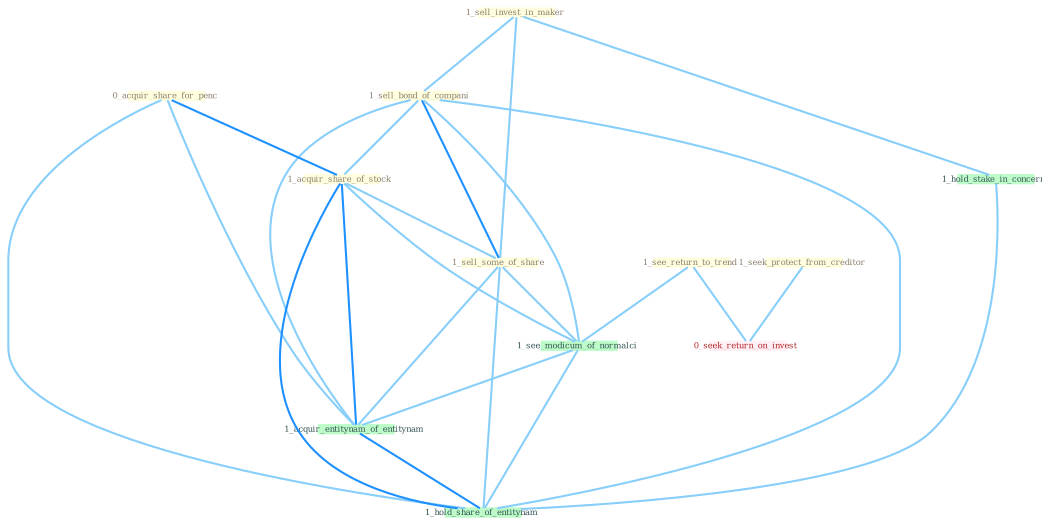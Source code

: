 Graph G{ 
    node
    [shape=polygon,style=filled,width=.5,height=.06,color="#BDFCC9",fixedsize=true,fontsize=4,
    fontcolor="#2f4f4f"];
    {node
    [color="#ffffe0", fontcolor="#8b7d6b"] "1_sell_invest_in_maker " "1_sell_bond_of_compani " "0_acquir_share_for_penc " "1_seek_protect_from_creditor " "1_acquir_share_of_stock " "1_see_return_to_trend " "1_sell_some_of_share "}
{node [color="#fff0f5", fontcolor="#b22222"] "0_seek_return_on_invest "}
edge [color="#B0E2FF"];

	"1_sell_invest_in_maker " -- "1_sell_bond_of_compani " [w="1", color="#87cefa" ];
	"1_sell_invest_in_maker " -- "1_sell_some_of_share " [w="1", color="#87cefa" ];
	"1_sell_invest_in_maker " -- "1_hold_stake_in_concern " [w="1", color="#87cefa" ];
	"1_sell_bond_of_compani " -- "1_acquir_share_of_stock " [w="1", color="#87cefa" ];
	"1_sell_bond_of_compani " -- "1_sell_some_of_share " [w="2", color="#1e90ff" , len=0.8];
	"1_sell_bond_of_compani " -- "1_see_modicum_of_normalci " [w="1", color="#87cefa" ];
	"1_sell_bond_of_compani " -- "1_acquir_entitynam_of_entitynam " [w="1", color="#87cefa" ];
	"1_sell_bond_of_compani " -- "1_hold_share_of_entitynam " [w="1", color="#87cefa" ];
	"0_acquir_share_for_penc " -- "1_acquir_share_of_stock " [w="2", color="#1e90ff" , len=0.8];
	"0_acquir_share_for_penc " -- "1_acquir_entitynam_of_entitynam " [w="1", color="#87cefa" ];
	"0_acquir_share_for_penc " -- "1_hold_share_of_entitynam " [w="1", color="#87cefa" ];
	"1_seek_protect_from_creditor " -- "0_seek_return_on_invest " [w="1", color="#87cefa" ];
	"1_acquir_share_of_stock " -- "1_sell_some_of_share " [w="1", color="#87cefa" ];
	"1_acquir_share_of_stock " -- "1_see_modicum_of_normalci " [w="1", color="#87cefa" ];
	"1_acquir_share_of_stock " -- "1_acquir_entitynam_of_entitynam " [w="2", color="#1e90ff" , len=0.8];
	"1_acquir_share_of_stock " -- "1_hold_share_of_entitynam " [w="2", color="#1e90ff" , len=0.8];
	"1_see_return_to_trend " -- "0_seek_return_on_invest " [w="1", color="#87cefa" ];
	"1_see_return_to_trend " -- "1_see_modicum_of_normalci " [w="1", color="#87cefa" ];
	"1_sell_some_of_share " -- "1_see_modicum_of_normalci " [w="1", color="#87cefa" ];
	"1_sell_some_of_share " -- "1_acquir_entitynam_of_entitynam " [w="1", color="#87cefa" ];
	"1_sell_some_of_share " -- "1_hold_share_of_entitynam " [w="1", color="#87cefa" ];
	"1_hold_stake_in_concern " -- "1_hold_share_of_entitynam " [w="1", color="#87cefa" ];
	"1_see_modicum_of_normalci " -- "1_acquir_entitynam_of_entitynam " [w="1", color="#87cefa" ];
	"1_see_modicum_of_normalci " -- "1_hold_share_of_entitynam " [w="1", color="#87cefa" ];
	"1_acquir_entitynam_of_entitynam " -- "1_hold_share_of_entitynam " [w="2", color="#1e90ff" , len=0.8];
}